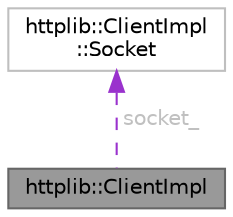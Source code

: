 digraph "httplib::ClientImpl"
{
 // LATEX_PDF_SIZE
  bgcolor="transparent";
  edge [fontname=Helvetica,fontsize=10,labelfontname=Helvetica,labelfontsize=10];
  node [fontname=Helvetica,fontsize=10,shape=box,height=0.2,width=0.4];
  Node1 [id="Node000001",label="httplib::ClientImpl",height=0.2,width=0.4,color="gray40", fillcolor="grey60", style="filled", fontcolor="black",tooltip=" "];
  Node2 -> Node1 [id="edge1_Node000001_Node000002",dir="back",color="darkorchid3",style="dashed",tooltip=" ",label=" socket_",fontcolor="grey" ];
  Node2 [id="Node000002",label="httplib::ClientImpl\l::Socket",height=0.2,width=0.4,color="grey75", fillcolor="white", style="filled",URL="$structhttplib_1_1ClientImpl_1_1Socket.html",tooltip=" "];
}
